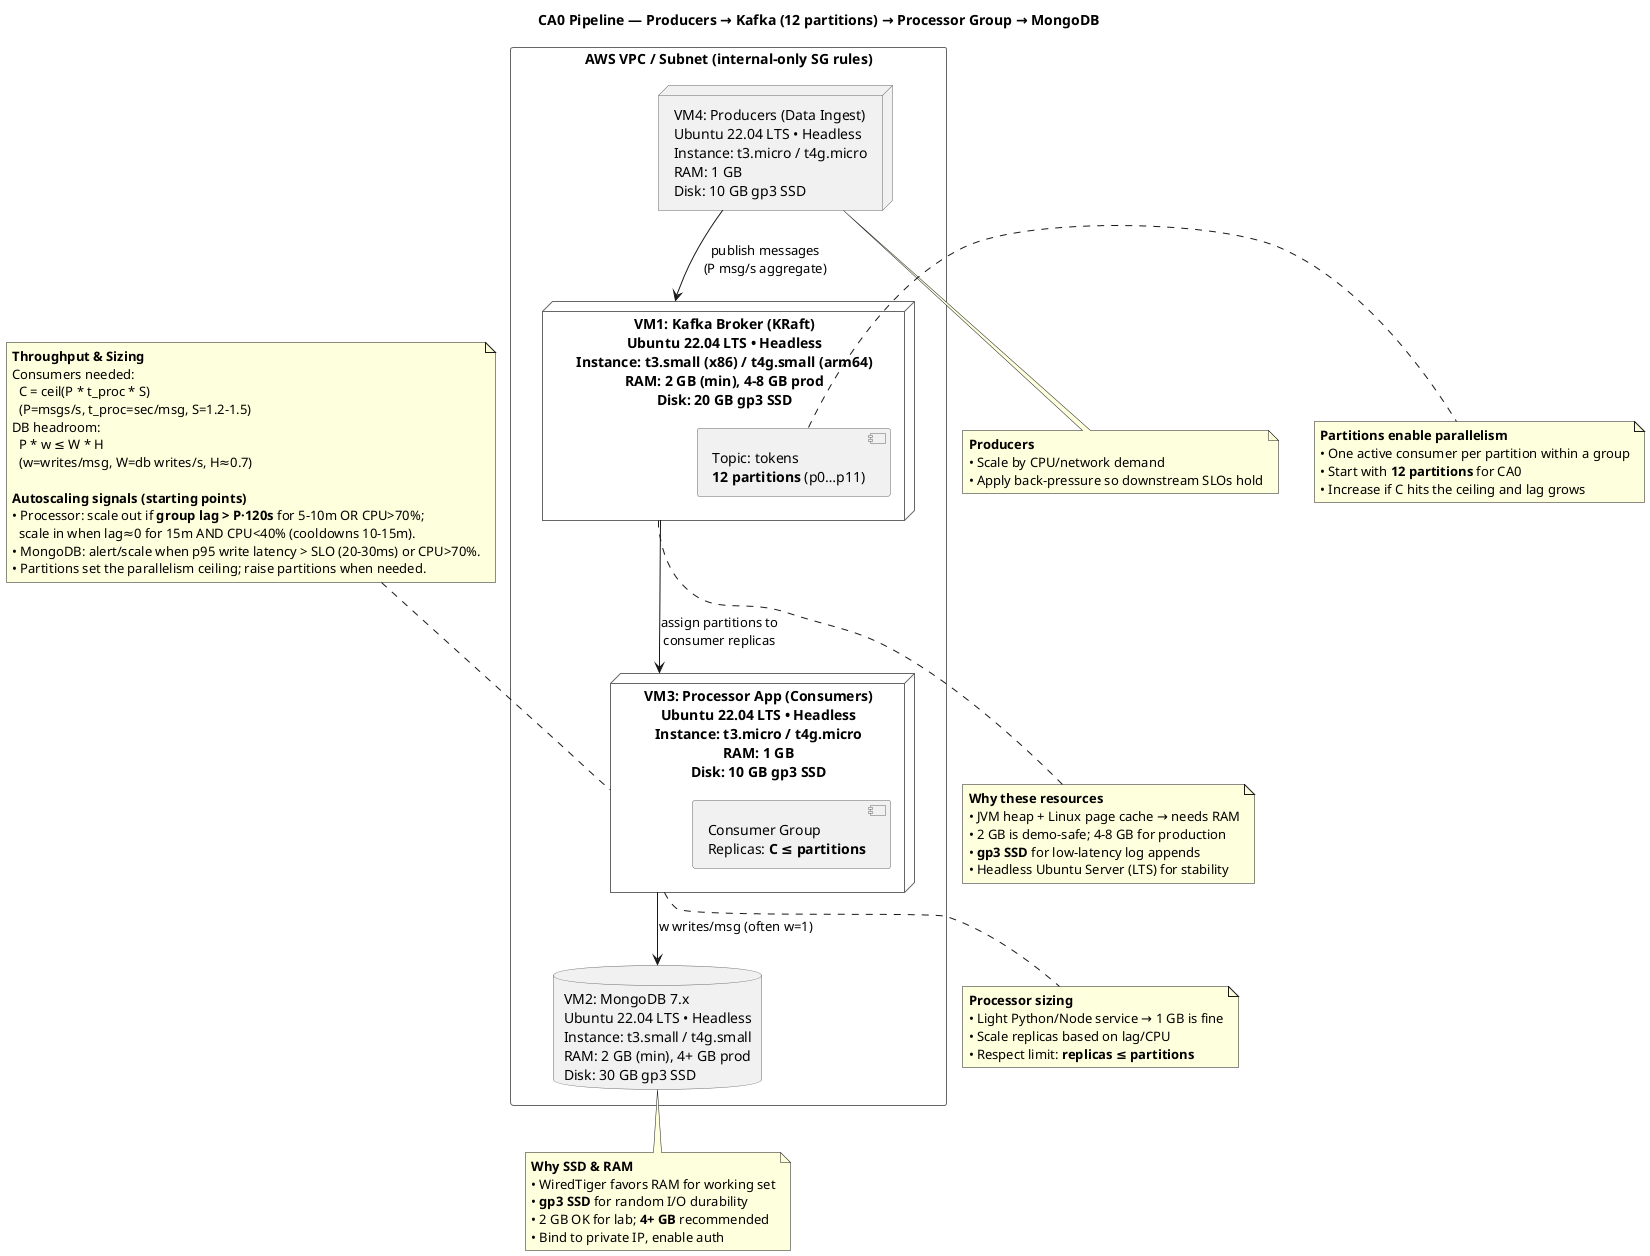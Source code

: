 @startuml
title CA0 Pipeline — Producers → Kafka (12 partitions) → Processor Group → MongoDB

skinparam shadowing false
skinparam handwritten false
skinparam rectangle {
  BorderColor #666
}
skinparam component {
  BorderColor #666
}
skinparam node {
  BorderColor #666
}
skinparam database {
  BorderColor #666
}

rectangle "AWS VPC / Subnet (internal-only SG rules)" as vpc {
  node "VM1: Kafka Broker (KRaft)\nUbuntu 22.04 LTS • Headless\nInstance: t3.small (x86) / t4g.small (arm64)\nRAM: 2 GB (min), 4–8 GB prod\nDisk: 20 GB gp3 SSD" as kafka {
    component "Topic: tokens\n**12 partitions** (p0…p11)" as topic
  }

  node "VM3: Processor App (Consumers)\nUbuntu 22.04 LTS • Headless\nInstance: t3.micro / t4g.micro\nRAM: 1 GB\nDisk: 10 GB gp3 SSD" as proc {
    component "Consumer Group\nReplicas: **C ≤ partitions**" as consumers
  }

  database "VM2: MongoDB 7.x\nUbuntu 22.04 LTS • Headless\nInstance: t3.small / t4g.small\nRAM: 2 GB (min), 4+ GB prod\nDisk: 30 GB gp3 SSD" as mongo

  node "VM4: Producers (Data Ingest)\nUbuntu 22.04 LTS • Headless\nInstance: t3.micro / t4g.micro\nRAM: 1 GB\nDisk: 10 GB gp3 SSD" as producers
}

' --- Flows ---
producers --> kafka : publish messages\n(P msg/s aggregate)
kafka --> proc : assign partitions to\nconsumer replicas
proc --> mongo : w writes/msg (often w=1)

' --- Partitioning note ---
note right of topic
  **Partitions enable parallelism**
  • One active consumer per partition within a group
  • Start with **12 partitions** for CA0
  • Increase if C hits the ceiling and lag grows
end note

' --- Kafka broker note ---
note bottom of kafka
  **Why these resources**
  • JVM heap + Linux page cache → needs RAM
  • 2 GB is demo-safe; 4–8 GB for production
  • **gp3 SSD** for low-latency log appends
  • Headless Ubuntu Server (LTS) for stability
end note

' --- MongoDB note ---
note bottom of mongo
  **Why SSD & RAM**
  • WiredTiger favors RAM for working set
  • **gp3 SSD** for random I/O durability
  • 2 GB OK for lab; **4+ GB** recommended
  • Bind to private IP, enable auth
end note

' --- Processor note ---
note bottom of proc
  **Processor sizing**
  • Light Python/Node service → 1 GB is fine
  • Scale replicas based on lag/CPU
  • Respect limit: **replicas ≤ partitions**
end note

' --- Producers note ---
note bottom of producers
  **Producers**
  • Scale by CPU/network demand
  • Apply back-pressure so downstream SLOs hold
end note

' --- Scalability math & policies ---
note as math
  **Throughput & Sizing**
  Consumers needed:
    C = ceil(P * t_proc * S)
    (P=msgs/s, t_proc=sec/msg, S=1.2–1.5)
  DB headroom:
    P * w ≤ W * H
    (w=writes/msg, W=db writes/s, H≈0.7)

  **Autoscaling signals (starting points)**
  • Processor: scale out if **group lag > P·120s** for 5–10m OR CPU>70%;
    scale in when lag≈0 for 15m AND CPU<40% (cooldowns 10–15m).
  • MongoDB: alert/scale when p95 write latency > SLO (20–30ms) or CPU>70%.
  • Partitions set the parallelism ceiling; raise partitions when needed.
end note

math .. proc
@enduml
